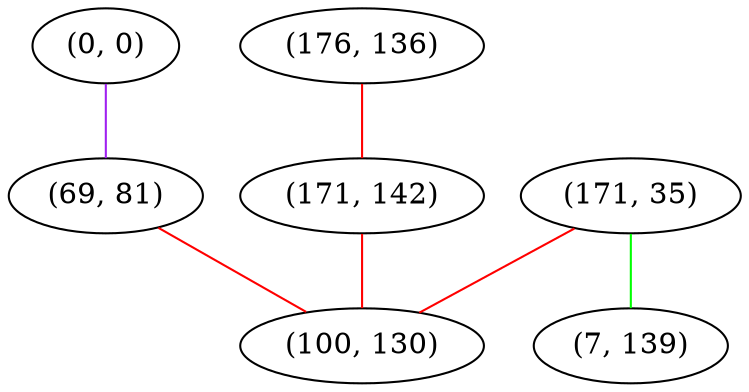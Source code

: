graph "" {
"(0, 0)";
"(69, 81)";
"(176, 136)";
"(171, 35)";
"(171, 142)";
"(100, 130)";
"(7, 139)";
"(0, 0)" -- "(69, 81)"  [color=purple, key=0, weight=4];
"(69, 81)" -- "(100, 130)"  [color=red, key=0, weight=1];
"(176, 136)" -- "(171, 142)"  [color=red, key=0, weight=1];
"(171, 35)" -- "(7, 139)"  [color=green, key=0, weight=2];
"(171, 35)" -- "(100, 130)"  [color=red, key=0, weight=1];
"(171, 142)" -- "(100, 130)"  [color=red, key=0, weight=1];
}
